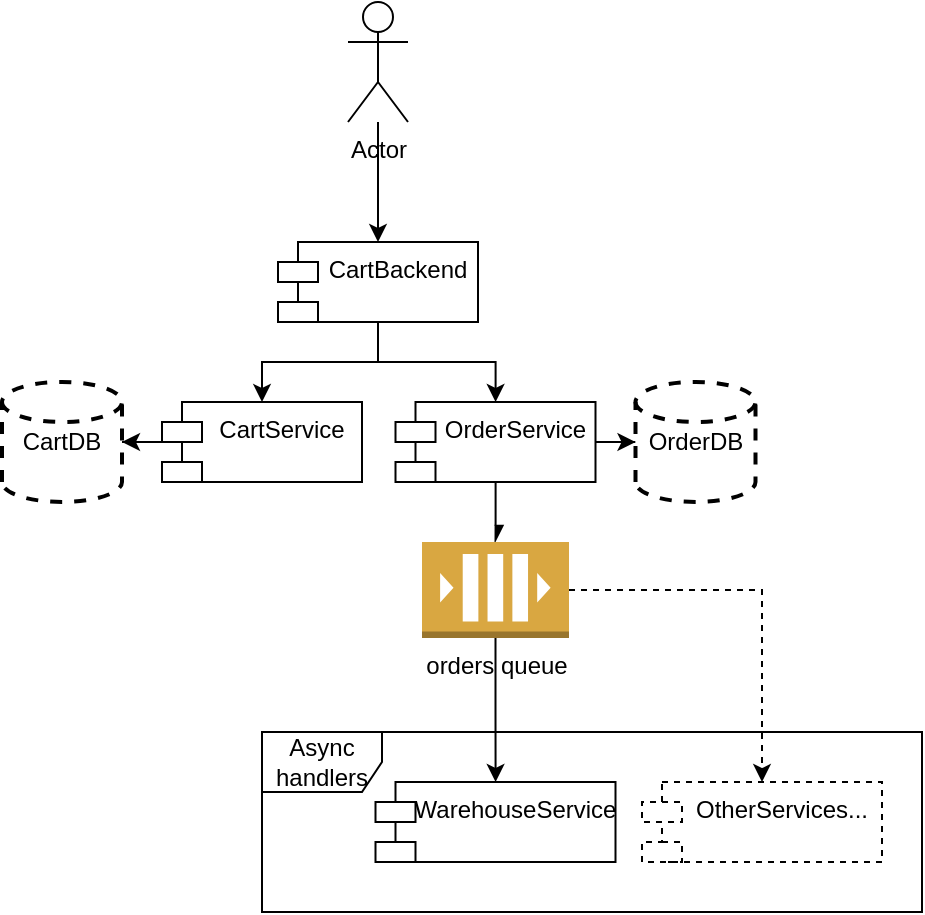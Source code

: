 <mxfile version="20.6.0" type="github">
  <diagram id="8lw6nRxMKUEa2ikkNAPA" name="Страница 1">
    <mxGraphModel dx="1422" dy="754" grid="1" gridSize="10" guides="1" tooltips="1" connect="1" arrows="1" fold="1" page="1" pageScale="1" pageWidth="1169" pageHeight="827" math="0" shadow="0">
      <root>
        <mxCell id="0" />
        <mxCell id="1" parent="0" />
        <mxCell id="IekFcLLcEVsyyoEOa2T2-14" value="Async handlers" style="shape=umlFrame;whiteSpace=wrap;html=1;" parent="1" vertex="1">
          <mxGeometry x="500" y="405" width="330" height="90" as="geometry" />
        </mxCell>
        <mxCell id="IekFcLLcEVsyyoEOa2T2-10" style="edgeStyle=orthogonalEdgeStyle;rounded=0;orthogonalLoop=1;jettySize=auto;html=1;endArrow=classic;endFill=1;" parent="1" source="IekFcLLcEVsyyoEOa2T2-1" target="IekFcLLcEVsyyoEOa2T2-3" edge="1">
          <mxGeometry relative="1" as="geometry" />
        </mxCell>
        <mxCell id="IekFcLLcEVsyyoEOa2T2-11" style="edgeStyle=orthogonalEdgeStyle;rounded=0;orthogonalLoop=1;jettySize=auto;html=1;endArrow=classic;endFill=1;" parent="1" source="IekFcLLcEVsyyoEOa2T2-1" target="IekFcLLcEVsyyoEOa2T2-2" edge="1">
          <mxGeometry relative="1" as="geometry" />
        </mxCell>
        <mxCell id="IekFcLLcEVsyyoEOa2T2-1" value="CartBackend" style="shape=module;align=left;spacingLeft=20;align=center;verticalAlign=top;" parent="1" vertex="1">
          <mxGeometry x="508" y="160" width="100" height="40" as="geometry" />
        </mxCell>
        <mxCell id="IekFcLLcEVsyyoEOa2T2-17" style="edgeStyle=orthogonalEdgeStyle;rounded=0;orthogonalLoop=1;jettySize=auto;html=1;endArrow=classic;endFill=1;" parent="1" source="IekFcLLcEVsyyoEOa2T2-2" target="IekFcLLcEVsyyoEOa2T2-4" edge="1">
          <mxGeometry relative="1" as="geometry" />
        </mxCell>
        <mxCell id="IekFcLLcEVsyyoEOa2T2-2" value="CartService" style="shape=module;align=left;spacingLeft=20;align=center;verticalAlign=top;" parent="1" vertex="1">
          <mxGeometry x="450" y="240" width="100" height="40" as="geometry" />
        </mxCell>
        <mxCell id="IekFcLLcEVsyyoEOa2T2-19" style="edgeStyle=orthogonalEdgeStyle;rounded=0;orthogonalLoop=1;jettySize=auto;html=1;endArrow=classic;endFill=1;" parent="1" source="IekFcLLcEVsyyoEOa2T2-3" target="IekFcLLcEVsyyoEOa2T2-18" edge="1">
          <mxGeometry relative="1" as="geometry" />
        </mxCell>
        <mxCell id="IekFcLLcEVsyyoEOa2T2-21" style="edgeStyle=orthogonalEdgeStyle;rounded=0;orthogonalLoop=1;jettySize=auto;html=1;endArrow=async;endFill=1;" parent="1" source="IekFcLLcEVsyyoEOa2T2-3" target="IekFcLLcEVsyyoEOa2T2-5" edge="1">
          <mxGeometry relative="1" as="geometry" />
        </mxCell>
        <mxCell id="IekFcLLcEVsyyoEOa2T2-3" value="OrderService" style="shape=module;align=left;spacingLeft=20;align=center;verticalAlign=top;" parent="1" vertex="1">
          <mxGeometry x="566.75" y="240" width="100" height="40" as="geometry" />
        </mxCell>
        <mxCell id="IekFcLLcEVsyyoEOa2T2-4" value="CartDB" style="strokeWidth=2;html=1;shape=mxgraph.flowchart.database;whiteSpace=wrap;dashed=1;" parent="1" vertex="1">
          <mxGeometry x="370" y="230" width="60" height="60" as="geometry" />
        </mxCell>
        <mxCell id="IekFcLLcEVsyyoEOa2T2-8" style="edgeStyle=orthogonalEdgeStyle;rounded=0;orthogonalLoop=1;jettySize=auto;html=1;" parent="1" source="IekFcLLcEVsyyoEOa2T2-5" target="IekFcLLcEVsyyoEOa2T2-7" edge="1">
          <mxGeometry relative="1" as="geometry" />
        </mxCell>
        <mxCell id="IekFcLLcEVsyyoEOa2T2-16" style="edgeStyle=orthogonalEdgeStyle;rounded=0;orthogonalLoop=1;jettySize=auto;html=1;endArrow=classic;endFill=1;dashed=1;" parent="1" source="IekFcLLcEVsyyoEOa2T2-5" target="IekFcLLcEVsyyoEOa2T2-15" edge="1">
          <mxGeometry relative="1" as="geometry" />
        </mxCell>
        <mxCell id="IekFcLLcEVsyyoEOa2T2-5" value="orders queue" style="outlineConnect=0;dashed=0;verticalLabelPosition=bottom;verticalAlign=top;align=center;html=1;shape=mxgraph.aws3.queue;fillColor=#D9A741;gradientColor=none;" parent="1" vertex="1">
          <mxGeometry x="580" y="310" width="73.5" height="48" as="geometry" />
        </mxCell>
        <mxCell id="IekFcLLcEVsyyoEOa2T2-20" value="" style="edgeStyle=orthogonalEdgeStyle;rounded=0;orthogonalLoop=1;jettySize=auto;html=1;endArrow=classic;endFill=1;" parent="1" source="IekFcLLcEVsyyoEOa2T2-6" target="IekFcLLcEVsyyoEOa2T2-1" edge="1">
          <mxGeometry relative="1" as="geometry" />
        </mxCell>
        <mxCell id="IekFcLLcEVsyyoEOa2T2-6" value="Actor" style="shape=umlActor;verticalLabelPosition=bottom;verticalAlign=top;html=1;outlineConnect=0;" parent="1" vertex="1">
          <mxGeometry x="543" y="40" width="30" height="60" as="geometry" />
        </mxCell>
        <mxCell id="IekFcLLcEVsyyoEOa2T2-7" value="WarehouseService" style="shape=module;align=left;spacingLeft=20;align=center;verticalAlign=top;" parent="1" vertex="1">
          <mxGeometry x="556.75" y="430" width="120" height="40" as="geometry" />
        </mxCell>
        <mxCell id="IekFcLLcEVsyyoEOa2T2-15" value="OtherServices..." style="shape=module;align=left;spacingLeft=20;align=center;verticalAlign=top;dashed=1;" parent="1" vertex="1">
          <mxGeometry x="690" y="430" width="120" height="40" as="geometry" />
        </mxCell>
        <mxCell id="IekFcLLcEVsyyoEOa2T2-18" value="OrderDB" style="strokeWidth=2;html=1;shape=mxgraph.flowchart.database;whiteSpace=wrap;dashed=1;" parent="1" vertex="1">
          <mxGeometry x="686.75" y="230" width="60" height="60" as="geometry" />
        </mxCell>
      </root>
    </mxGraphModel>
  </diagram>
</mxfile>
